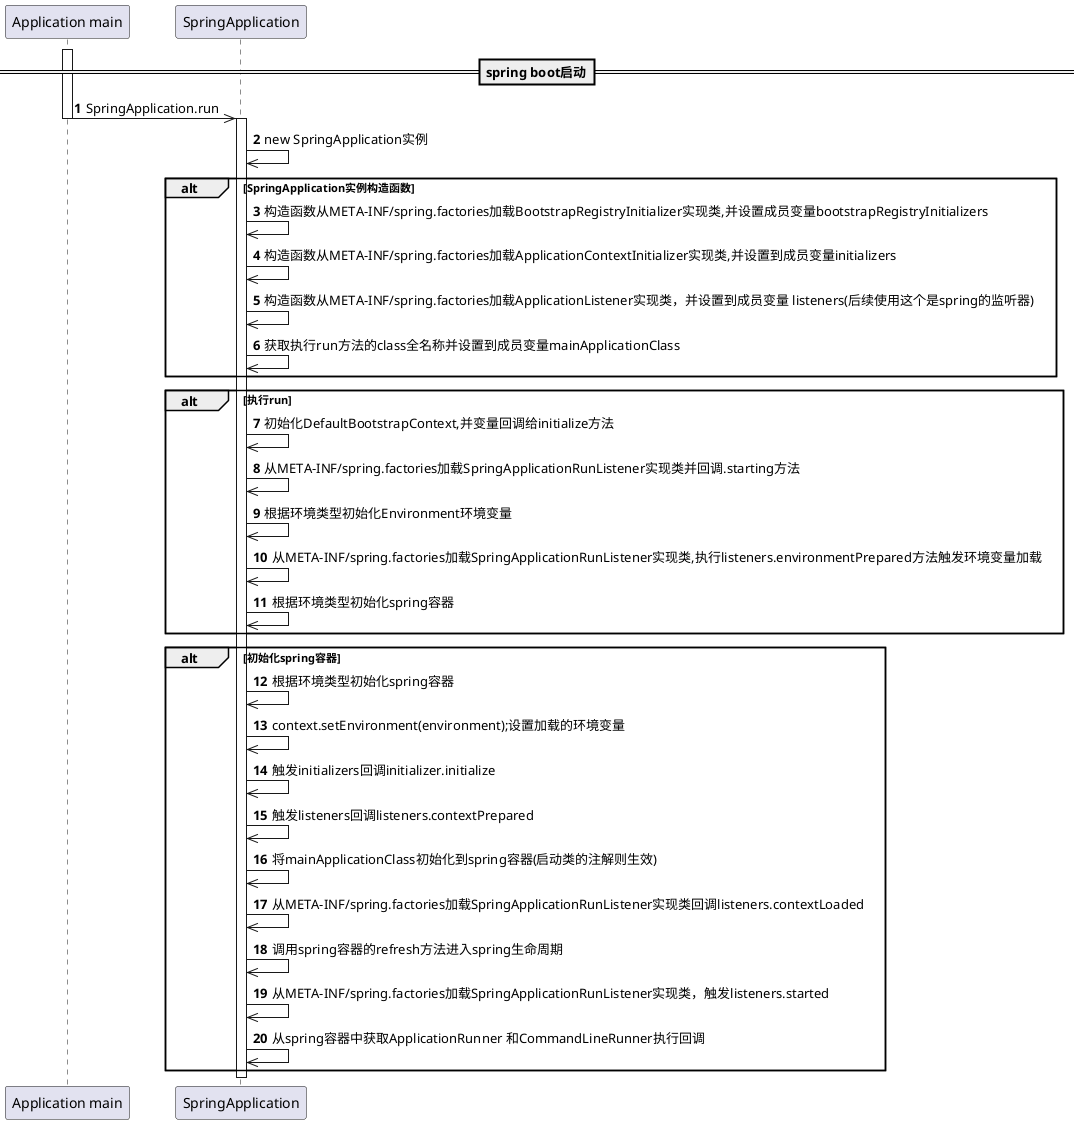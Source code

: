 @startuml
participant "Application main" as main
participant "SpringApplication" as app
==spring boot启动==
autonumber
activate main
main->>app:SpringApplication.run
deactivate main
activate app
app->>app:new SpringApplication实例
alt SpringApplication实例构造函数
app->>app:构造函数从META-INF/spring.factories加载BootstrapRegistryInitializer实现类,并设置成员变量bootstrapRegistryInitializers
app->>app:构造函数从META-INF/spring.factories加载ApplicationContextInitializer实现类,并设置到成员变量initializers
app->>app:构造函数从META-INF/spring.factories加载ApplicationListener实现类，并设置到成员变量 listeners(后续使用这个是spring的监听器)
app->>app:获取执行run方法的class全名称并设置到成员变量mainApplicationClass
end
alt 执行run
app->>app:初始化DefaultBootstrapContext,并变量回调给initialize方法
app->>app:从META-INF/spring.factories加载SpringApplicationRunListener实现类并回调.starting方法
app->>app:根据环境类型初始化Environment环境变量
app->>app:从META-INF/spring.factories加载SpringApplicationRunListener实现类,执行listeners.environmentPrepared方法触发环境变量加载
app->>app:根据环境类型初始化spring容器
end
alt 初始化spring容器
app->>app:根据环境类型初始化spring容器
app->>app:context.setEnvironment(environment);设置加载的环境变量
app->>app:触发initializers回调initializer.initialize
app->>app:触发listeners回调listeners.contextPrepared
app->>app:将mainApplicationClass初始化到spring容器(启动类的注解则生效)
app->>app:从META-INF/spring.factories加载SpringApplicationRunListener实现类回调listeners.contextLoaded
app->>app:调用spring容器的refresh方法进入spring生命周期
app->>app:从META-INF/spring.factories加载SpringApplicationRunListener实现类，触发listeners.started
app->>app:从spring容器中获取ApplicationRunner 和CommandLineRunner执行回调
end
deactivate app
@enduml
